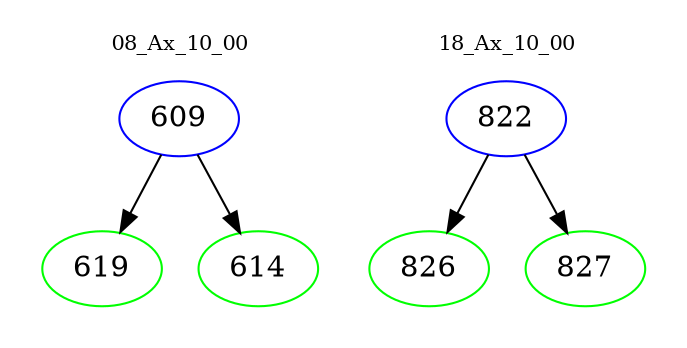 digraph{
subgraph cluster_0 {
color = white
label = "08_Ax_10_00";
fontsize=10;
T0_609 [label="609", color="blue"]
T0_609 -> T0_619 [color="black"]
T0_619 [label="619", color="green"]
T0_609 -> T0_614 [color="black"]
T0_614 [label="614", color="green"]
}
subgraph cluster_1 {
color = white
label = "18_Ax_10_00";
fontsize=10;
T1_822 [label="822", color="blue"]
T1_822 -> T1_826 [color="black"]
T1_826 [label="826", color="green"]
T1_822 -> T1_827 [color="black"]
T1_827 [label="827", color="green"]
}
}
